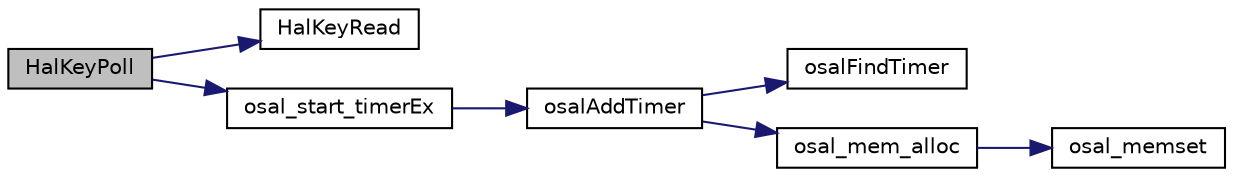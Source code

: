 digraph "HalKeyPoll"
{
  edge [fontname="Helvetica",fontsize="10",labelfontname="Helvetica",labelfontsize="10"];
  node [fontname="Helvetica",fontsize="10",shape=record];
  rankdir="LR";
  Node1 [label="HalKeyPoll",height=0.2,width=0.4,color="black", fillcolor="grey75", style="filled" fontcolor="black"];
  Node1 -> Node2 [color="midnightblue",fontsize="10",style="solid",fontname="Helvetica"];
  Node2 [label="HalKeyRead",height=0.2,width=0.4,color="black", fillcolor="white", style="filled",URL="$_c_c2540_e_b_2hal__key_8c.html#a270c5fdb5e38265083ec9e3ba4b79085"];
  Node1 -> Node3 [color="midnightblue",fontsize="10",style="solid",fontname="Helvetica"];
  Node3 [label="osal_start_timerEx",height=0.2,width=0.4,color="black", fillcolor="white", style="filled",URL="$_o_s_a_l___timers_8c.html#aa3e6ecb3801d86f27304d0791982c646"];
  Node3 -> Node4 [color="midnightblue",fontsize="10",style="solid",fontname="Helvetica"];
  Node4 [label="osalAddTimer",height=0.2,width=0.4,color="black", fillcolor="white", style="filled",URL="$_o_s_a_l___timers_8c.html#ae62830e096148b7353b2bf07761336d6"];
  Node4 -> Node5 [color="midnightblue",fontsize="10",style="solid",fontname="Helvetica"];
  Node5 [label="osalFindTimer",height=0.2,width=0.4,color="black", fillcolor="white", style="filled",URL="$_o_s_a_l___timers_8c.html#a69f3f300b70eae0a5a483a8db32c4d84"];
  Node4 -> Node6 [color="midnightblue",fontsize="10",style="solid",fontname="Helvetica"];
  Node6 [label="osal_mem_alloc",height=0.2,width=0.4,color="black", fillcolor="white", style="filled",URL="$_o_s_a_l___memory_8c.html#ae5cbc213a1cab3be5f0963a4b75408c4"];
  Node6 -> Node7 [color="midnightblue",fontsize="10",style="solid",fontname="Helvetica"];
  Node7 [label="osal_memset",height=0.2,width=0.4,color="black", fillcolor="white", style="filled",URL="$_o_s_a_l_8c.html#a7a416b7daf0407f6a1b92b71fc12847e"];
}
